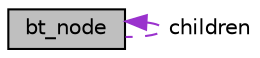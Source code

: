 digraph "bt_node"
{
 // LATEX_PDF_SIZE
  edge [fontname="Helvetica",fontsize="10",labelfontname="Helvetica",labelfontsize="10"];
  node [fontname="Helvetica",fontsize="10",shape=record];
  Node1 [label="bt_node",height=0.2,width=0.4,color="black", fillcolor="grey75", style="filled", fontcolor="black",tooltip="Structure of a node of a B-Tree."];
  Node1 -> Node1 [dir="back",color="darkorchid3",fontsize="10",style="dashed",label=" children" ,fontname="Helvetica"];
}
